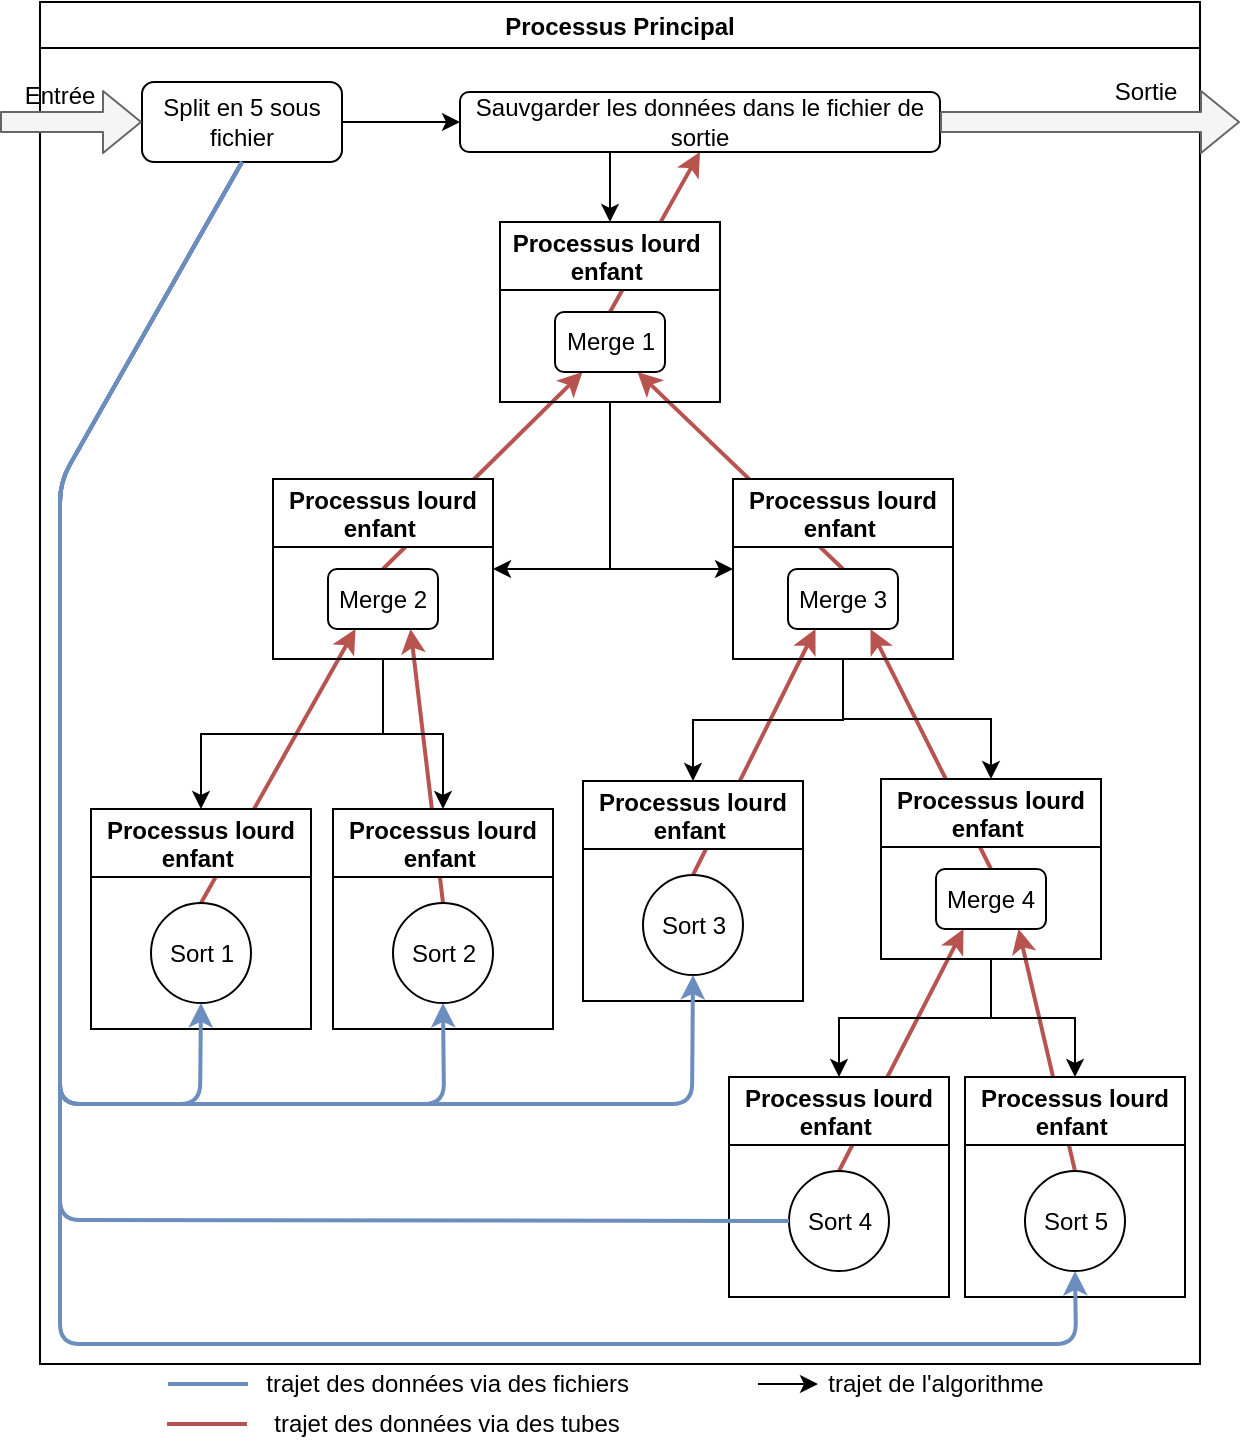 <mxfile version="10.5.4" type="device"><diagram id="FU0VUirFx46pEeP1A52H" name="Page-1"><mxGraphModel dx="741" dy="588" grid="1" gridSize="10" guides="1" tooltips="1" connect="1" arrows="1" fold="1" page="1" pageScale="1" pageWidth="2970" pageHeight="2100" math="0" shadow="0"><root><mxCell id="0"/><mxCell id="1" parent="0"/><mxCell id="wb1LvfmbCkSDB8jAo3M_-1" value="Processus Principal" style="swimlane;" vertex="1" parent="1"><mxGeometry x="1605" y="209" width="580" height="681" as="geometry"/></mxCell><mxCell id="wb1LvfmbCkSDB8jAo3M_-59" value="" style="endArrow=none;html=1;fillColor=#f8cecc;strokeColor=#b85450;strokeWidth=2;entryX=0.5;entryY=0;entryDx=0;entryDy=0;exitX=0.5;exitY=1;exitDx=0;exitDy=0;endFill=0;startArrow=classic;startFill=1;" edge="1" parent="wb1LvfmbCkSDB8jAo3M_-1" source="wb1LvfmbCkSDB8jAo3M_-18" target="wb1LvfmbCkSDB8jAo3M_-57"><mxGeometry width="50" height="50" relative="1" as="geometry"><mxPoint x="411.586" y="293.69" as="sourcePoint"/><mxPoint x="308.828" y="195.069" as="targetPoint"/></mxGeometry></mxCell><mxCell id="wb1LvfmbCkSDB8jAo3M_-2" value="" style="endArrow=none;html=1;fillColor=#f8cecc;strokeColor=#b85450;strokeWidth=2;entryX=0.5;entryY=0;entryDx=0;entryDy=0;exitX=0.25;exitY=1;exitDx=0;exitDy=0;startArrow=classic;startFill=1;" edge="1" parent="wb1LvfmbCkSDB8jAo3M_-1" source="wb1LvfmbCkSDB8jAo3M_-24" target="wb1LvfmbCkSDB8jAo3M_-35"><mxGeometry width="50" height="50" relative="1" as="geometry"><mxPoint x="338" y="350" as="sourcePoint"/><mxPoint x="178" y="279" as="targetPoint"/></mxGeometry></mxCell><mxCell id="wb1LvfmbCkSDB8jAo3M_-3" value="" style="endArrow=classic;html=1;fillColor=#f8cecc;strokeColor=#b85450;strokeWidth=2;entryX=0.75;entryY=1;entryDx=0;entryDy=0;exitX=0.5;exitY=0;exitDx=0;exitDy=0;endFill=1;" edge="1" parent="wb1LvfmbCkSDB8jAo3M_-1" source="wb1LvfmbCkSDB8jAo3M_-43" target="wb1LvfmbCkSDB8jAo3M_-24"><mxGeometry width="50" height="50" relative="1" as="geometry"><mxPoint x="348" y="360" as="sourcePoint"/><mxPoint x="188" y="289" as="targetPoint"/></mxGeometry></mxCell><mxCell id="wb1LvfmbCkSDB8jAo3M_-4" value="" style="endArrow=classic;html=1;fillColor=#f8cecc;strokeColor=#b85450;strokeWidth=2;entryX=0.25;entryY=1;entryDx=0;entryDy=0;exitX=0.5;exitY=0;exitDx=0;exitDy=0;endFill=1;" edge="1" parent="wb1LvfmbCkSDB8jAo3M_-1" source="wb1LvfmbCkSDB8jAo3M_-39" target="wb1LvfmbCkSDB8jAo3M_-33"><mxGeometry width="50" height="50" relative="1" as="geometry"><mxPoint x="358" y="370" as="sourcePoint"/><mxPoint x="198" y="299" as="targetPoint"/></mxGeometry></mxCell><mxCell id="wb1LvfmbCkSDB8jAo3M_-5" value="" style="endArrow=classic;html=1;fillColor=#f8cecc;strokeColor=#b85450;strokeWidth=2;entryX=0.75;entryY=1;entryDx=0;entryDy=0;exitX=0.5;exitY=0;exitDx=0;exitDy=0;endFill=1;" edge="1" parent="wb1LvfmbCkSDB8jAo3M_-1" source="wb1LvfmbCkSDB8jAo3M_-37" target="wb1LvfmbCkSDB8jAo3M_-33"><mxGeometry width="50" height="50" relative="1" as="geometry"><mxPoint x="368" y="380" as="sourcePoint"/><mxPoint x="208" y="309" as="targetPoint"/></mxGeometry></mxCell><mxCell id="wb1LvfmbCkSDB8jAo3M_-6" value="" style="endArrow=classic;html=1;fillColor=#f8cecc;strokeColor=#b85450;strokeWidth=2;entryX=0.75;entryY=1;entryDx=0;entryDy=0;exitX=0.5;exitY=0;exitDx=0;exitDy=0;endFill=1;" edge="1" parent="wb1LvfmbCkSDB8jAo3M_-1" source="wb1LvfmbCkSDB8jAo3M_-33" target="wb1LvfmbCkSDB8jAo3M_-28"><mxGeometry width="50" height="50" relative="1" as="geometry"><mxPoint x="378" y="390" as="sourcePoint"/><mxPoint x="218" y="319" as="targetPoint"/></mxGeometry></mxCell><mxCell id="wb1LvfmbCkSDB8jAo3M_-7" value="" style="endArrow=classic;html=1;fillColor=#f8cecc;strokeColor=#b85450;strokeWidth=2;exitX=0.5;exitY=0;exitDx=0;exitDy=0;entryX=0.25;entryY=1;entryDx=0;entryDy=0;endFill=1;" edge="1" parent="wb1LvfmbCkSDB8jAo3M_-1" source="wb1LvfmbCkSDB8jAo3M_-41" target="wb1LvfmbCkSDB8jAo3M_-28"><mxGeometry width="50" height="50" relative="1" as="geometry"><mxPoint x="388" y="400" as="sourcePoint"/><mxPoint x="370" y="250" as="targetPoint"/></mxGeometry></mxCell><mxCell id="wb1LvfmbCkSDB8jAo3M_-8" value="" style="endArrow=none;html=1;fillColor=#f8cecc;strokeColor=#b85450;strokeWidth=2;entryX=0.5;entryY=0;entryDx=0;entryDy=0;exitX=0.25;exitY=1;exitDx=0;exitDy=0;endFill=0;startArrow=classic;startFill=1;" edge="1" parent="wb1LvfmbCkSDB8jAo3M_-1" source="wb1LvfmbCkSDB8jAo3M_-57" target="wb1LvfmbCkSDB8jAo3M_-24"><mxGeometry width="50" height="50" relative="1" as="geometry"><mxPoint x="398" y="410" as="sourcePoint"/><mxPoint x="238" y="339" as="targetPoint"/></mxGeometry></mxCell><mxCell id="wb1LvfmbCkSDB8jAo3M_-9" value="" style="endArrow=classic;html=1;fillColor=#f8cecc;strokeColor=#b85450;strokeWidth=2;entryX=0.75;entryY=1;entryDx=0;entryDy=0;exitX=0.5;exitY=0;exitDx=0;exitDy=0;startArrow=none;startFill=0;endFill=1;" edge="1" parent="wb1LvfmbCkSDB8jAo3M_-1" source="wb1LvfmbCkSDB8jAo3M_-28" target="wb1LvfmbCkSDB8jAo3M_-57"><mxGeometry width="50" height="50" relative="1" as="geometry"><mxPoint x="408" y="420" as="sourcePoint"/><mxPoint x="248" y="349" as="targetPoint"/></mxGeometry></mxCell><mxCell id="wb1LvfmbCkSDB8jAo3M_-10" style="edgeStyle=orthogonalEdgeStyle;rounded=0;orthogonalLoop=1;jettySize=auto;html=1;entryX=0;entryY=0.5;entryDx=0;entryDy=0;" edge="1" parent="wb1LvfmbCkSDB8jAo3M_-1" source="wb1LvfmbCkSDB8jAo3M_-11" target="wb1LvfmbCkSDB8jAo3M_-18"><mxGeometry relative="1" as="geometry"/></mxCell><mxCell id="wb1LvfmbCkSDB8jAo3M_-11" value="Split en 5 sous fichier" style="rounded=1;whiteSpace=wrap;html=1;" vertex="1" parent="wb1LvfmbCkSDB8jAo3M_-1"><mxGeometry x="51" y="40" width="100" height="40" as="geometry"/></mxCell><mxCell id="wb1LvfmbCkSDB8jAo3M_-12" style="edgeStyle=orthogonalEdgeStyle;rounded=0;orthogonalLoop=1;jettySize=auto;html=1;entryX=0.5;entryY=0;entryDx=0;entryDy=0;" edge="1" parent="wb1LvfmbCkSDB8jAo3M_-1"><mxGeometry relative="1" as="geometry"><mxPoint x="105" y="125.103" as="sourcePoint"/></mxGeometry></mxCell><mxCell id="wb1LvfmbCkSDB8jAo3M_-13" style="edgeStyle=orthogonalEdgeStyle;rounded=0;orthogonalLoop=1;jettySize=auto;html=1;entryX=0.5;entryY=0;entryDx=0;entryDy=0;" edge="1" parent="wb1LvfmbCkSDB8jAo3M_-1"><mxGeometry relative="1" as="geometry"><mxPoint x="297" y="229.931" as="sourcePoint"/></mxGeometry></mxCell><mxCell id="wb1LvfmbCkSDB8jAo3M_-14" style="edgeStyle=orthogonalEdgeStyle;rounded=0;orthogonalLoop=1;jettySize=auto;html=1;entryX=0.5;entryY=0;entryDx=0;entryDy=0;" edge="1" parent="wb1LvfmbCkSDB8jAo3M_-1"><mxGeometry relative="1" as="geometry"><mxPoint x="232" y="194.759" as="sourcePoint"/></mxGeometry></mxCell><mxCell id="wb1LvfmbCkSDB8jAo3M_-15" style="edgeStyle=orthogonalEdgeStyle;rounded=0;orthogonalLoop=1;jettySize=auto;html=1;entryX=0.5;entryY=0;entryDx=0;entryDy=0;" edge="1" parent="wb1LvfmbCkSDB8jAo3M_-1"><mxGeometry relative="1" as="geometry"><mxPoint x="170" y="160.276" as="sourcePoint"/></mxGeometry></mxCell><mxCell id="wb1LvfmbCkSDB8jAo3M_-16" style="edgeStyle=orthogonalEdgeStyle;rounded=0;orthogonalLoop=1;jettySize=auto;html=1;entryX=0;entryY=0.5;entryDx=0;entryDy=0;exitX=0.5;exitY=1;exitDx=0;exitDy=0;" edge="1" parent="wb1LvfmbCkSDB8jAo3M_-1" source="wb1LvfmbCkSDB8jAo3M_-56" target="wb1LvfmbCkSDB8jAo3M_-27"><mxGeometry relative="1" as="geometry"/></mxCell><mxCell id="wb1LvfmbCkSDB8jAo3M_-17" style="edgeStyle=orthogonalEdgeStyle;rounded=0;orthogonalLoop=1;jettySize=auto;html=1;entryX=1;entryY=0.5;entryDx=0;entryDy=0;exitX=0.5;exitY=1;exitDx=0;exitDy=0;" edge="1" parent="wb1LvfmbCkSDB8jAo3M_-1" source="wb1LvfmbCkSDB8jAo3M_-56" target="wb1LvfmbCkSDB8jAo3M_-23"><mxGeometry relative="1" as="geometry"/></mxCell><mxCell id="wb1LvfmbCkSDB8jAo3M_-58" style="edgeStyle=orthogonalEdgeStyle;rounded=0;orthogonalLoop=1;jettySize=auto;html=1;entryX=0.5;entryY=0;entryDx=0;entryDy=0;exitX=0.25;exitY=1;exitDx=0;exitDy=0;" edge="1" parent="wb1LvfmbCkSDB8jAo3M_-1" source="wb1LvfmbCkSDB8jAo3M_-18" target="wb1LvfmbCkSDB8jAo3M_-56"><mxGeometry relative="1" as="geometry"><Array as="points"><mxPoint x="285" y="75"/></Array></mxGeometry></mxCell><mxCell id="wb1LvfmbCkSDB8jAo3M_-18" value="Sauvgarder les données dans le fichier de sortie" style="rounded=1;whiteSpace=wrap;html=1;" vertex="1" parent="wb1LvfmbCkSDB8jAo3M_-1"><mxGeometry x="210" y="45" width="240" height="30" as="geometry"/></mxCell><mxCell id="wb1LvfmbCkSDB8jAo3M_-19" value="" style="shape=flexArrow;endArrow=classic;html=1;strokeWidth=1;fillColor=#f5f5f5;strokeColor=#666666;gradientColor=none;exitX=1;exitY=0.5;exitDx=0;exitDy=0;" edge="1" parent="wb1LvfmbCkSDB8jAo3M_-1" source="wb1LvfmbCkSDB8jAo3M_-18"><mxGeometry width="50" height="50" relative="1" as="geometry"><mxPoint x="493" y="110" as="sourcePoint"/><mxPoint x="600" y="60" as="targetPoint"/></mxGeometry></mxCell><mxCell id="wb1LvfmbCkSDB8jAo3M_-20" value="Sortie" style="text;html=1;strokeColor=none;fillColor=none;align=center;verticalAlign=middle;whiteSpace=wrap;rounded=0;" vertex="1" parent="wb1LvfmbCkSDB8jAo3M_-1"><mxGeometry x="532.5" y="35" width="40" height="20" as="geometry"/></mxCell><mxCell id="wb1LvfmbCkSDB8jAo3M_-21" style="edgeStyle=orthogonalEdgeStyle;rounded=0;orthogonalLoop=1;jettySize=auto;html=1;entryX=0.5;entryY=0;entryDx=0;entryDy=0;" edge="1" parent="wb1LvfmbCkSDB8jAo3M_-1" source="wb1LvfmbCkSDB8jAo3M_-23" target="wb1LvfmbCkSDB8jAo3M_-34"><mxGeometry relative="1" as="geometry"/></mxCell><mxCell id="wb1LvfmbCkSDB8jAo3M_-22" style="edgeStyle=orthogonalEdgeStyle;rounded=0;orthogonalLoop=1;jettySize=auto;html=1;" edge="1" parent="wb1LvfmbCkSDB8jAo3M_-1" source="wb1LvfmbCkSDB8jAo3M_-23" target="wb1LvfmbCkSDB8jAo3M_-42"><mxGeometry relative="1" as="geometry"/></mxCell><mxCell id="wb1LvfmbCkSDB8jAo3M_-23" value="Processus lourd&#10;enfant " style="swimlane;startSize=34;" vertex="1" parent="wb1LvfmbCkSDB8jAo3M_-1"><mxGeometry x="116.5" y="238.5" width="110" height="90" as="geometry"/></mxCell><mxCell id="wb1LvfmbCkSDB8jAo3M_-24" value="Merge 2" style="rounded=1;whiteSpace=wrap;html=1;" vertex="1" parent="wb1LvfmbCkSDB8jAo3M_-23"><mxGeometry x="27.5" y="45" width="55" height="30" as="geometry"/></mxCell><mxCell id="wb1LvfmbCkSDB8jAo3M_-25" style="edgeStyle=orthogonalEdgeStyle;rounded=0;orthogonalLoop=1;jettySize=auto;html=1;entryX=0.5;entryY=0;entryDx=0;entryDy=0;" edge="1" parent="wb1LvfmbCkSDB8jAo3M_-1" source="wb1LvfmbCkSDB8jAo3M_-27" target="wb1LvfmbCkSDB8jAo3M_-32"><mxGeometry relative="1" as="geometry"/></mxCell><mxCell id="wb1LvfmbCkSDB8jAo3M_-26" style="edgeStyle=orthogonalEdgeStyle;rounded=0;orthogonalLoop=1;jettySize=auto;html=1;entryX=0.5;entryY=0;entryDx=0;entryDy=0;" edge="1" parent="wb1LvfmbCkSDB8jAo3M_-1" source="wb1LvfmbCkSDB8jAo3M_-27" target="wb1LvfmbCkSDB8jAo3M_-40"><mxGeometry relative="1" as="geometry"/></mxCell><mxCell id="wb1LvfmbCkSDB8jAo3M_-27" value="Processus lourd&#10;enfant " style="swimlane;startSize=34;" vertex="1" parent="wb1LvfmbCkSDB8jAo3M_-1"><mxGeometry x="346.5" y="238.5" width="110" height="90" as="geometry"/></mxCell><mxCell id="wb1LvfmbCkSDB8jAo3M_-28" value="Merge 3" style="rounded=1;whiteSpace=wrap;html=1;" vertex="1" parent="wb1LvfmbCkSDB8jAo3M_-27"><mxGeometry x="27.5" y="45" width="55" height="30" as="geometry"/></mxCell><mxCell id="wb1LvfmbCkSDB8jAo3M_-29" value="Entrée" style="text;html=1;strokeColor=none;fillColor=none;align=center;verticalAlign=middle;whiteSpace=wrap;rounded=0;" vertex="1" parent="wb1LvfmbCkSDB8jAo3M_-1"><mxGeometry x="-10" y="37" width="40" height="20" as="geometry"/></mxCell><mxCell id="wb1LvfmbCkSDB8jAo3M_-30" style="edgeStyle=orthogonalEdgeStyle;rounded=0;orthogonalLoop=1;jettySize=auto;html=1;entryX=0.5;entryY=0;entryDx=0;entryDy=0;" edge="1" parent="wb1LvfmbCkSDB8jAo3M_-1" source="wb1LvfmbCkSDB8jAo3M_-32" target="wb1LvfmbCkSDB8jAo3M_-36"><mxGeometry relative="1" as="geometry"/></mxCell><mxCell id="wb1LvfmbCkSDB8jAo3M_-31" style="edgeStyle=orthogonalEdgeStyle;rounded=0;orthogonalLoop=1;jettySize=auto;html=1;entryX=0.5;entryY=0;entryDx=0;entryDy=0;" edge="1" parent="wb1LvfmbCkSDB8jAo3M_-1" source="wb1LvfmbCkSDB8jAo3M_-32" target="wb1LvfmbCkSDB8jAo3M_-38"><mxGeometry relative="1" as="geometry"/></mxCell><mxCell id="wb1LvfmbCkSDB8jAo3M_-32" value="Processus lourd&#10;enfant " style="swimlane;startSize=34;" vertex="1" parent="wb1LvfmbCkSDB8jAo3M_-1"><mxGeometry x="420.5" y="388.5" width="110" height="90" as="geometry"/></mxCell><mxCell id="wb1LvfmbCkSDB8jAo3M_-33" value="Merge 4" style="rounded=1;whiteSpace=wrap;html=1;" vertex="1" parent="wb1LvfmbCkSDB8jAo3M_-32"><mxGeometry x="27.5" y="45" width="55" height="30" as="geometry"/></mxCell><mxCell id="wb1LvfmbCkSDB8jAo3M_-34" value="Processus lourd&#10;enfant " style="swimlane;startSize=34;" vertex="1" parent="wb1LvfmbCkSDB8jAo3M_-1"><mxGeometry x="25.5" y="403.5" width="110" height="110" as="geometry"/></mxCell><mxCell id="wb1LvfmbCkSDB8jAo3M_-35" value="Sort 1" style="ellipse;whiteSpace=wrap;html=1;aspect=fixed;" vertex="1" parent="wb1LvfmbCkSDB8jAo3M_-34"><mxGeometry x="30" y="47" width="50" height="50" as="geometry"/></mxCell><mxCell id="wb1LvfmbCkSDB8jAo3M_-36" value="Processus lourd&#10;enfant " style="swimlane;startSize=34;" vertex="1" parent="wb1LvfmbCkSDB8jAo3M_-1"><mxGeometry x="462.5" y="537.5" width="110" height="110" as="geometry"/></mxCell><mxCell id="wb1LvfmbCkSDB8jAo3M_-37" value="Sort 5" style="ellipse;whiteSpace=wrap;html=1;aspect=fixed;" vertex="1" parent="wb1LvfmbCkSDB8jAo3M_-36"><mxGeometry x="30" y="47" width="50" height="50" as="geometry"/></mxCell><mxCell id="wb1LvfmbCkSDB8jAo3M_-38" value="Processus lourd&#10;enfant " style="swimlane;startSize=34;" vertex="1" parent="wb1LvfmbCkSDB8jAo3M_-1"><mxGeometry x="344.5" y="537.5" width="110" height="110" as="geometry"/></mxCell><mxCell id="wb1LvfmbCkSDB8jAo3M_-39" value="Sort 4" style="ellipse;whiteSpace=wrap;html=1;aspect=fixed;" vertex="1" parent="wb1LvfmbCkSDB8jAo3M_-38"><mxGeometry x="30" y="47" width="50" height="50" as="geometry"/></mxCell><mxCell id="wb1LvfmbCkSDB8jAo3M_-40" value="Processus lourd&#10;enfant " style="swimlane;startSize=34;" vertex="1" parent="wb1LvfmbCkSDB8jAo3M_-1"><mxGeometry x="271.5" y="389.5" width="110" height="110" as="geometry"/></mxCell><mxCell id="wb1LvfmbCkSDB8jAo3M_-41" value="Sort 3" style="ellipse;whiteSpace=wrap;html=1;aspect=fixed;" vertex="1" parent="wb1LvfmbCkSDB8jAo3M_-40"><mxGeometry x="30" y="47" width="50" height="50" as="geometry"/></mxCell><mxCell id="wb1LvfmbCkSDB8jAo3M_-42" value="Processus lourd&#10;enfant " style="swimlane;startSize=34;" vertex="1" parent="wb1LvfmbCkSDB8jAo3M_-1"><mxGeometry x="146.5" y="403.5" width="110" height="110" as="geometry"/></mxCell><mxCell id="wb1LvfmbCkSDB8jAo3M_-43" value="Sort 2" style="ellipse;whiteSpace=wrap;html=1;aspect=fixed;" vertex="1" parent="wb1LvfmbCkSDB8jAo3M_-42"><mxGeometry x="30" y="47" width="50" height="50" as="geometry"/></mxCell><mxCell id="wb1LvfmbCkSDB8jAo3M_-44" value="" style="endArrow=classic;html=1;fillColor=#dae8fc;strokeColor=#6c8ebf;strokeWidth=2;entryX=0.5;entryY=1;entryDx=0;entryDy=0;exitX=0.5;exitY=1;exitDx=0;exitDy=0;endFill=1;" edge="1" parent="wb1LvfmbCkSDB8jAo3M_-1" source="wb1LvfmbCkSDB8jAo3M_-11" target="wb1LvfmbCkSDB8jAo3M_-35"><mxGeometry width="50" height="50" relative="1" as="geometry"><mxPoint x="322.793" y="84.759" as="sourcePoint"/><mxPoint x="135.207" y="319.931" as="targetPoint"/><Array as="points"><mxPoint x="10" y="240"/><mxPoint x="10" y="551"/><mxPoint x="80" y="551"/></Array></mxGeometry></mxCell><mxCell id="wb1LvfmbCkSDB8jAo3M_-45" value="" style="endArrow=classic;html=1;fillColor=#dae8fc;strokeColor=#6c8ebf;strokeWidth=2;entryX=0.5;entryY=1;entryDx=0;entryDy=0;exitX=0.5;exitY=1;exitDx=0;exitDy=0;endFill=1;" edge="1" parent="wb1LvfmbCkSDB8jAo3M_-1" source="wb1LvfmbCkSDB8jAo3M_-11" target="wb1LvfmbCkSDB8jAo3M_-43"><mxGeometry width="50" height="50" relative="1" as="geometry"><mxPoint x="322.793" y="84.759" as="sourcePoint"/><mxPoint x="135.207" y="319.931" as="targetPoint"/><Array as="points"><mxPoint x="10" y="240"/><mxPoint x="10" y="551"/><mxPoint x="202" y="551"/></Array></mxGeometry></mxCell><mxCell id="wb1LvfmbCkSDB8jAo3M_-46" value="" style="endArrow=classic;html=1;fillColor=#dae8fc;strokeColor=#6c8ebf;strokeWidth=2;entryX=0.5;entryY=1;entryDx=0;entryDy=0;exitX=0.5;exitY=1;exitDx=0;exitDy=0;endFill=1;" edge="1" parent="wb1LvfmbCkSDB8jAo3M_-1" source="wb1LvfmbCkSDB8jAo3M_-11" target="wb1LvfmbCkSDB8jAo3M_-41"><mxGeometry width="50" height="50" relative="1" as="geometry"><mxPoint x="332.793" y="94.759" as="sourcePoint"/><mxPoint x="145.207" y="329.931" as="targetPoint"/><Array as="points"><mxPoint x="10" y="240"/><mxPoint x="10" y="551"/><mxPoint x="326" y="551"/></Array></mxGeometry></mxCell><mxCell id="wb1LvfmbCkSDB8jAo3M_-47" value="" style="endArrow=none;html=1;fillColor=#dae8fc;strokeColor=#6c8ebf;strokeWidth=2;entryX=0;entryY=0.5;entryDx=0;entryDy=0;exitX=0.5;exitY=1;exitDx=0;exitDy=0;" edge="1" parent="wb1LvfmbCkSDB8jAo3M_-1" source="wb1LvfmbCkSDB8jAo3M_-11" target="wb1LvfmbCkSDB8jAo3M_-39"><mxGeometry width="50" height="50" relative="1" as="geometry"><mxPoint x="342.793" y="104.759" as="sourcePoint"/><mxPoint x="155.207" y="339.931" as="targetPoint"/><Array as="points"><mxPoint x="10" y="240"/><mxPoint x="10" y="609"/></Array></mxGeometry></mxCell><mxCell id="wb1LvfmbCkSDB8jAo3M_-48" value="" style="endArrow=classic;html=1;fillColor=#dae8fc;strokeColor=#6c8ebf;strokeWidth=2;entryX=0.5;entryY=1;entryDx=0;entryDy=0;exitX=0.5;exitY=1;exitDx=0;exitDy=0;endFill=1;" edge="1" parent="wb1LvfmbCkSDB8jAo3M_-1" source="wb1LvfmbCkSDB8jAo3M_-11" target="wb1LvfmbCkSDB8jAo3M_-37"><mxGeometry width="50" height="50" relative="1" as="geometry"><mxPoint x="352.793" y="114.759" as="sourcePoint"/><mxPoint x="165.207" y="349.931" as="targetPoint"/><Array as="points"><mxPoint x="10" y="240"/><mxPoint x="10" y="671"/><mxPoint x="518" y="671"/></Array></mxGeometry></mxCell><mxCell id="wb1LvfmbCkSDB8jAo3M_-56" value="Processus lourd &#10;enfant " style="swimlane;startSize=34;" vertex="1" parent="wb1LvfmbCkSDB8jAo3M_-1"><mxGeometry x="230" y="110" width="110" height="90" as="geometry"/></mxCell><mxCell id="wb1LvfmbCkSDB8jAo3M_-57" value="Merge 1" style="rounded=1;whiteSpace=wrap;html=1;" vertex="1" parent="wb1LvfmbCkSDB8jAo3M_-56"><mxGeometry x="27.5" y="45" width="55" height="30" as="geometry"/></mxCell><mxCell id="wb1LvfmbCkSDB8jAo3M_-49" value="" style="endArrow=none;html=1;fillColor=#dae8fc;strokeColor=#6c8ebf;strokeWidth=2;" edge="1" parent="1"><mxGeometry width="50" height="50" relative="1" as="geometry"><mxPoint x="1709" y="900" as="sourcePoint"/><mxPoint x="1669" y="900" as="targetPoint"/></mxGeometry></mxCell><mxCell id="wb1LvfmbCkSDB8jAo3M_-50" value="" style="shape=flexArrow;endArrow=classic;html=1;strokeWidth=1;entryX=0;entryY=0.5;entryDx=0;entryDy=0;fillColor=#f5f5f5;strokeColor=#666666;gradientColor=none;" edge="1" parent="1" target="wb1LvfmbCkSDB8jAo3M_-11"><mxGeometry width="50" height="50" relative="1" as="geometry"><mxPoint x="1585" y="269" as="sourcePoint"/><mxPoint x="1595" y="319" as="targetPoint"/></mxGeometry></mxCell><mxCell id="wb1LvfmbCkSDB8jAo3M_-51" value="trajet des données via des fichiers&amp;nbsp;" style="text;html=1;strokeColor=none;fillColor=none;align=center;verticalAlign=middle;whiteSpace=wrap;rounded=0;" vertex="1" parent="1"><mxGeometry x="1717" y="890" width="187" height="20" as="geometry"/></mxCell><mxCell id="wb1LvfmbCkSDB8jAo3M_-52" value="" style="endArrow=classic;html=1;" edge="1" parent="1"><mxGeometry width="50" height="50" relative="1" as="geometry"><mxPoint x="1964" y="900" as="sourcePoint"/><mxPoint x="1994" y="900" as="targetPoint"/></mxGeometry></mxCell><mxCell id="wb1LvfmbCkSDB8jAo3M_-53" value="trajet de l'algorithme" style="text;html=1;strokeColor=none;fillColor=none;align=center;verticalAlign=middle;whiteSpace=wrap;rounded=0;" vertex="1" parent="1"><mxGeometry x="1994" y="890" width="118" height="20" as="geometry"/></mxCell><mxCell id="wb1LvfmbCkSDB8jAo3M_-54" value="" style="endArrow=none;html=1;fillColor=#f8cecc;strokeColor=#b85450;strokeWidth=2;" edge="1" parent="1"><mxGeometry width="50" height="50" relative="1" as="geometry"><mxPoint x="1708.5" y="920" as="sourcePoint"/><mxPoint x="1668.5" y="920" as="targetPoint"/></mxGeometry></mxCell><mxCell id="wb1LvfmbCkSDB8jAo3M_-55" value="trajet des données via des tubes" style="text;html=1;strokeColor=none;fillColor=none;align=center;verticalAlign=middle;whiteSpace=wrap;rounded=0;" vertex="1" parent="1"><mxGeometry x="1714.5" y="910" width="187" height="20" as="geometry"/></mxCell></root></mxGraphModel></diagram></mxfile>